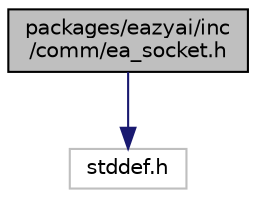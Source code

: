 digraph "packages/eazyai/inc/comm/ea_socket.h"
{
 // INTERACTIVE_SVG=YES
 // LATEX_PDF_SIZE
  bgcolor="transparent";
  edge [fontname="Helvetica",fontsize="10",labelfontname="Helvetica",labelfontsize="10"];
  node [fontname="Helvetica",fontsize="10",shape=record];
  Node1 [label="packages/eazyai/inc\l/comm/ea_socket.h",height=0.2,width=0.4,color="black", fillcolor="grey75", style="filled", fontcolor="black",tooltip="The interface of EazyAI socket."];
  Node1 -> Node2 [color="midnightblue",fontsize="10",style="solid",fontname="Helvetica"];
  Node2 [label="stddef.h",height=0.2,width=0.4,color="grey75",tooltip=" "];
}
